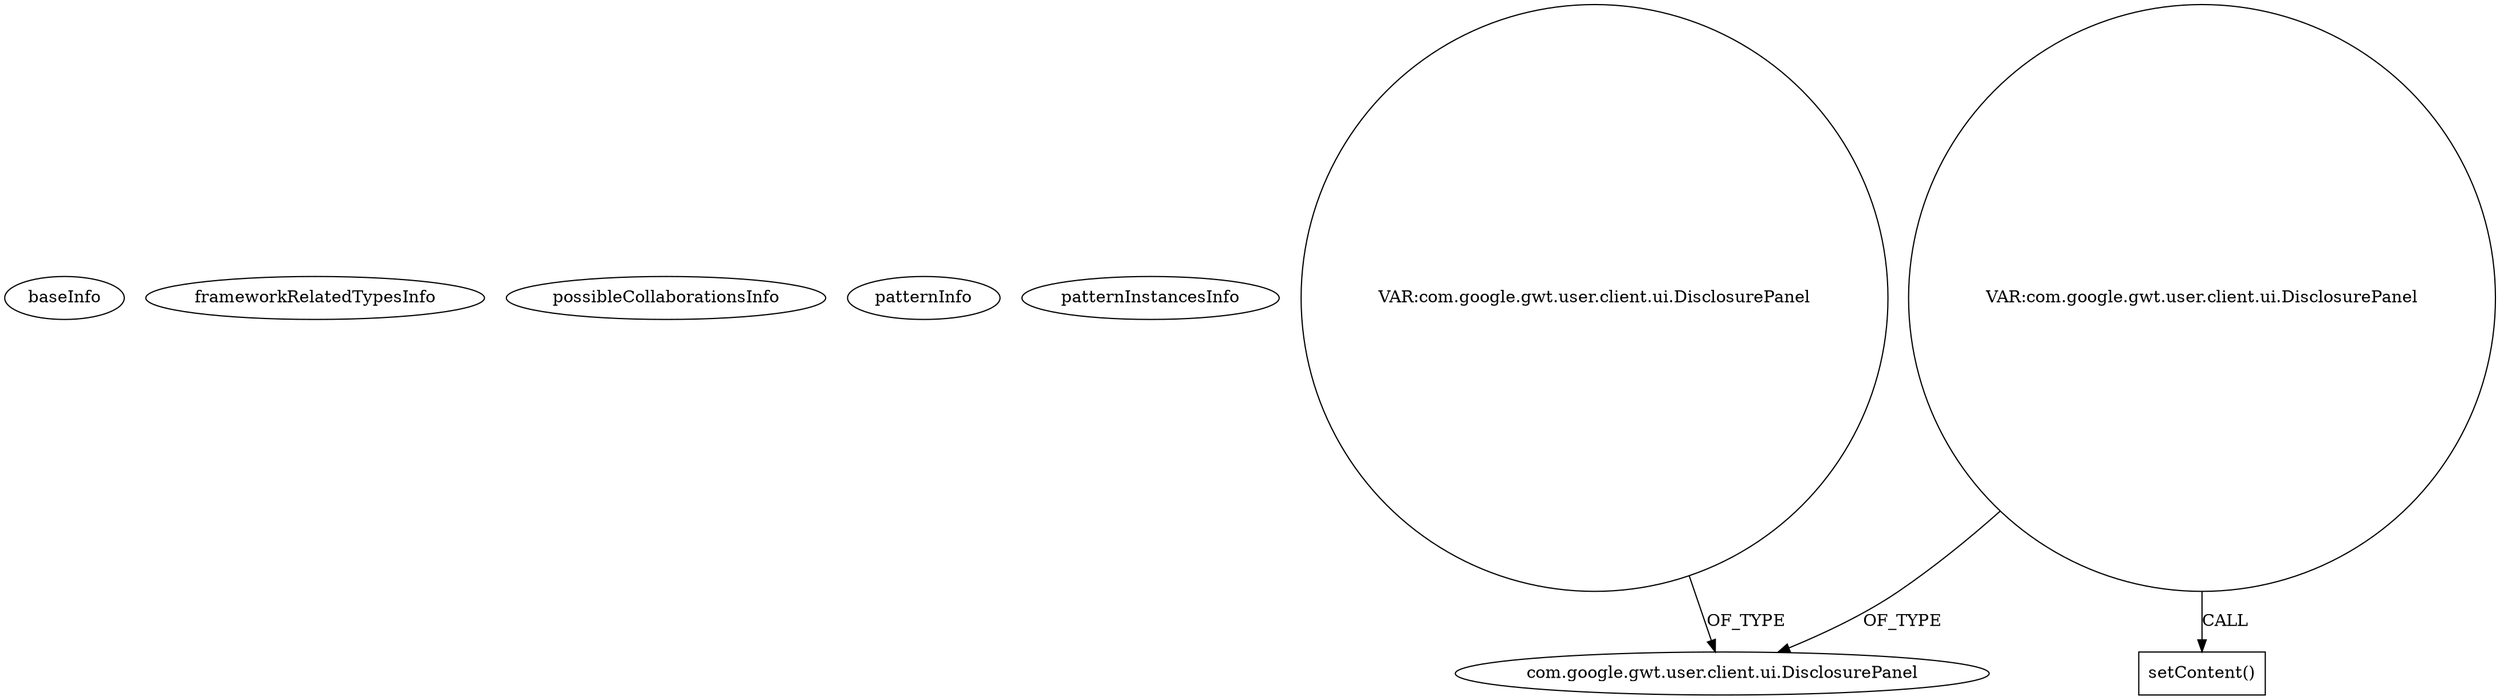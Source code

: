 digraph {
baseInfo[graphId=1306,category="pattern",isAnonymous=false,possibleRelation=false]
frameworkRelatedTypesInfo[]
possibleCollaborationsInfo[]
patternInfo[frequency=2.0,patternRootClient=null]
patternInstancesInfo[0="woox-serverapp~/woox-serverapp/serverapp-master/src/wooxes/net/shared/Ordinador.java~Ordinador~4662",1="Peppe-Depot~/Peppe-Depot/Depot-master/src/com/jensjansson/depot/client/ui/DepotConnector.java~DepotConnector~382"]
3[label="com.google.gwt.user.client.ui.DisclosurePanel",vertexType="FRAMEWORK_CLASS_TYPE",isFrameworkType=false]
17[label="VAR:com.google.gwt.user.client.ui.DisclosurePanel",vertexType="VARIABLE_EXPRESION",isFrameworkType=false,shape=circle]
20[label="VAR:com.google.gwt.user.client.ui.DisclosurePanel",vertexType="VARIABLE_EXPRESION",isFrameworkType=false,shape=circle]
21[label="setContent()",vertexType="INSIDE_CALL",isFrameworkType=false,shape=box]
17->3[label="OF_TYPE"]
20->3[label="OF_TYPE"]
20->21[label="CALL"]
}
